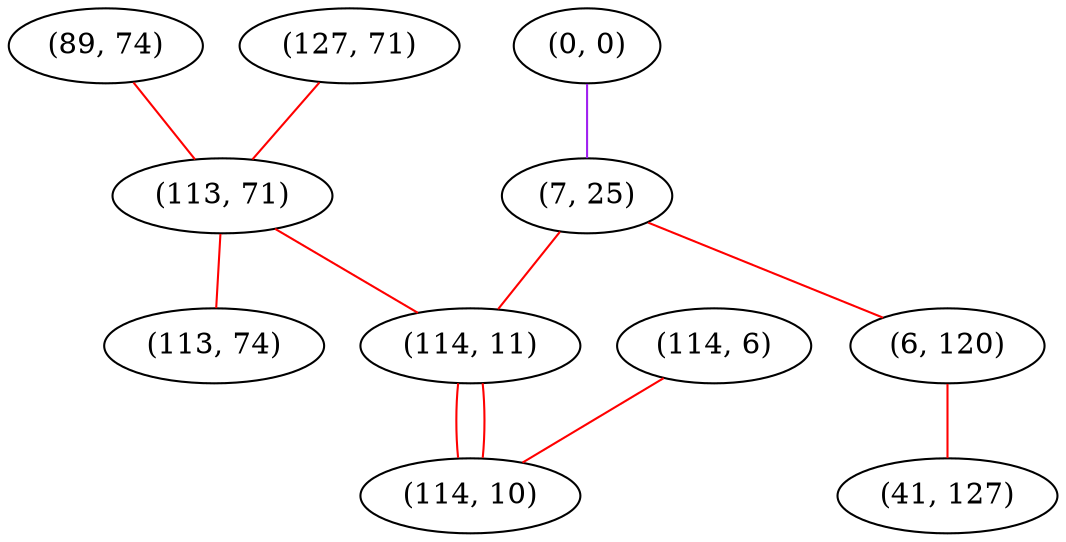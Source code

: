 graph "" {
"(89, 74)";
"(0, 0)";
"(127, 71)";
"(113, 71)";
"(113, 74)";
"(7, 25)";
"(114, 6)";
"(6, 120)";
"(41, 127)";
"(114, 11)";
"(114, 10)";
"(89, 74)" -- "(113, 71)"  [color=red, key=0, weight=1];
"(0, 0)" -- "(7, 25)"  [color=purple, key=0, weight=4];
"(127, 71)" -- "(113, 71)"  [color=red, key=0, weight=1];
"(113, 71)" -- "(113, 74)"  [color=red, key=0, weight=1];
"(113, 71)" -- "(114, 11)"  [color=red, key=0, weight=1];
"(7, 25)" -- "(114, 11)"  [color=red, key=0, weight=1];
"(7, 25)" -- "(6, 120)"  [color=red, key=0, weight=1];
"(114, 6)" -- "(114, 10)"  [color=red, key=0, weight=1];
"(6, 120)" -- "(41, 127)"  [color=red, key=0, weight=1];
"(114, 11)" -- "(114, 10)"  [color=red, key=0, weight=1];
"(114, 11)" -- "(114, 10)"  [color=red, key=1, weight=1];
}
